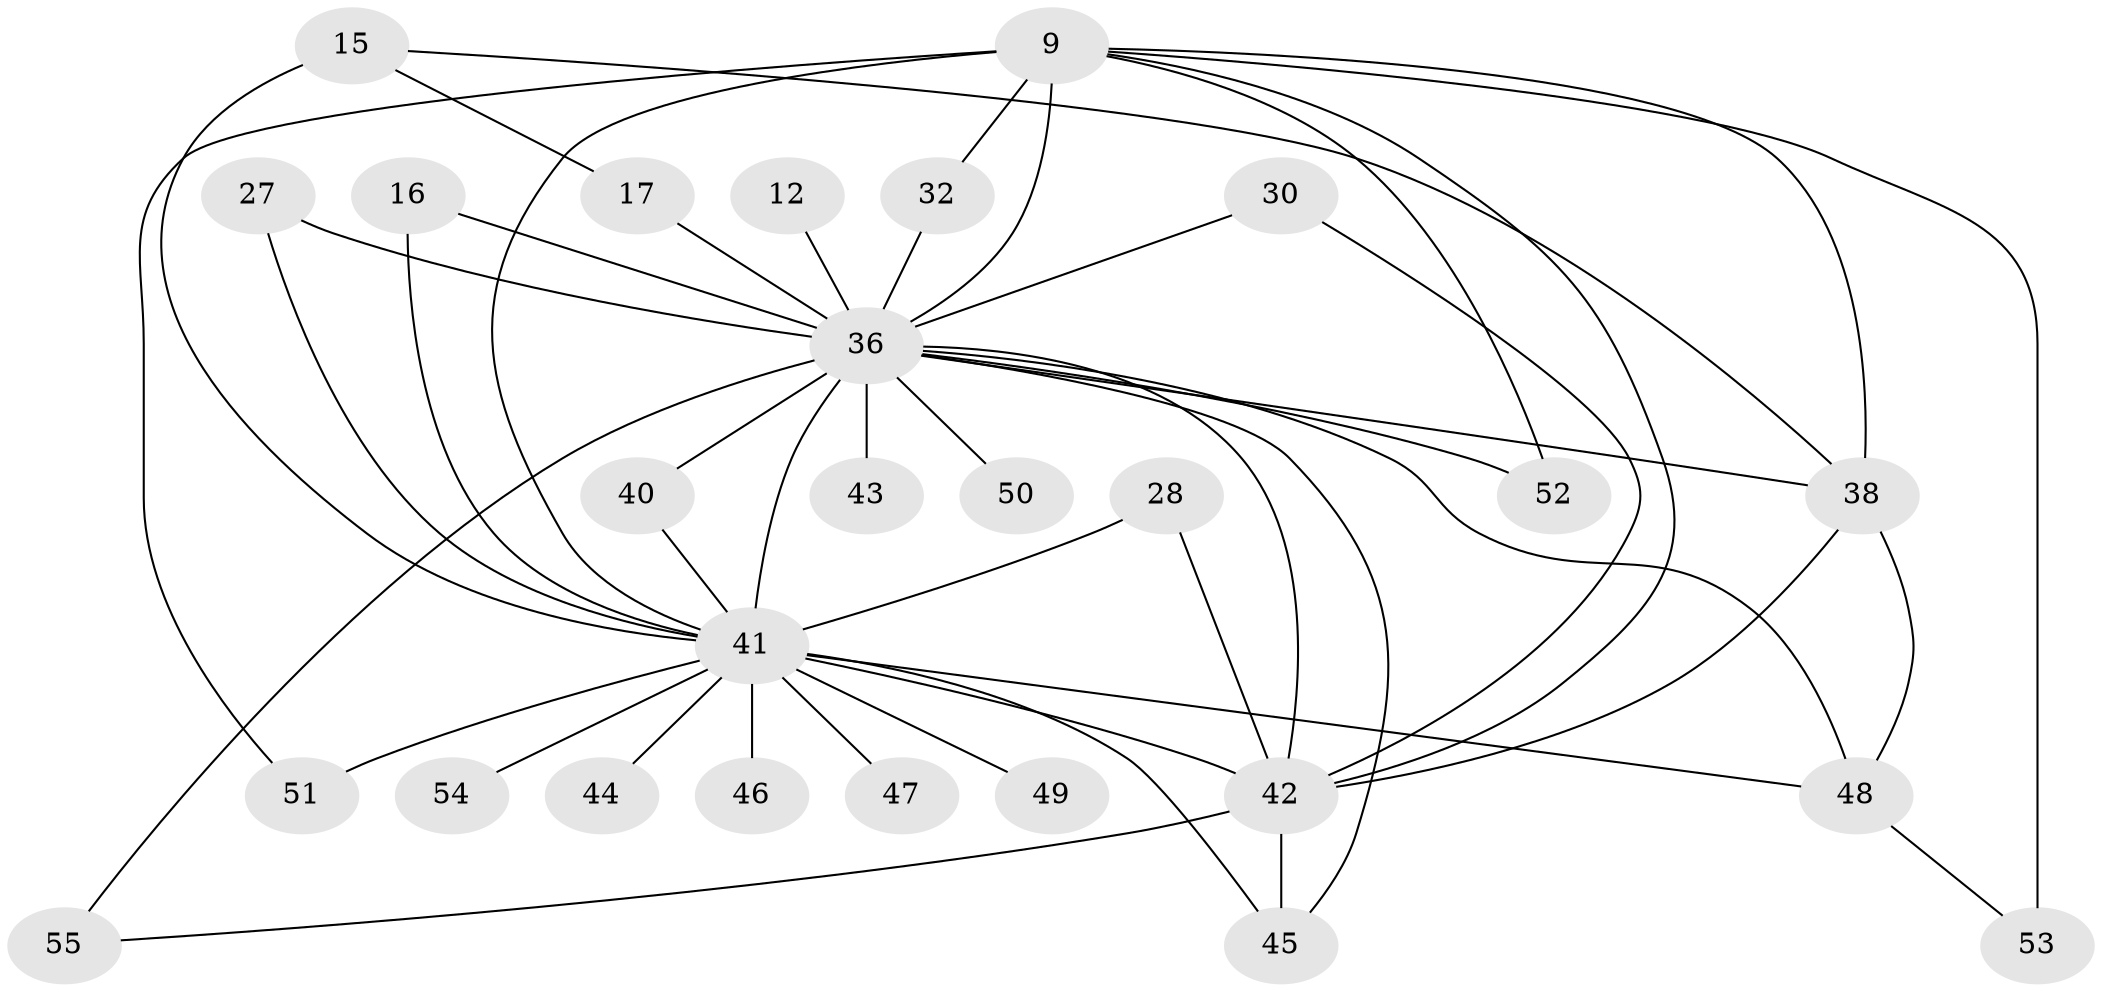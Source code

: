 // original degree distribution, {12: 0.03636363636363636, 19: 0.01818181818181818, 15: 0.05454545454545454, 11: 0.01818181818181818, 20: 0.01818181818181818, 13: 0.01818181818181818, 25: 0.01818181818181818, 2: 0.5272727272727272, 4: 0.09090909090909091, 3: 0.18181818181818182, 5: 0.01818181818181818}
// Generated by graph-tools (version 1.1) at 2025/46/03/09/25 04:46:00]
// undirected, 27 vertices, 47 edges
graph export_dot {
graph [start="1"]
  node [color=gray90,style=filled];
  9 [super="+6"];
  12;
  15;
  16;
  17;
  27;
  28;
  30;
  32;
  36 [super="+33+31+8"];
  38 [super="+25+29"];
  40;
  41 [super="+11+14+5"];
  42 [super="+18+19+39+4"];
  43;
  44;
  45 [super="+21"];
  46;
  47;
  48 [super="+23+13"];
  49;
  50;
  51 [super="+22"];
  52;
  53 [super="+34"];
  54;
  55 [super="+37+35"];
  9 -- 32;
  9 -- 52;
  9 -- 53 [weight=2];
  9 -- 51;
  9 -- 41 [weight=6];
  9 -- 42 [weight=4];
  9 -- 36 [weight=6];
  9 -- 38;
  12 -- 36 [weight=2];
  15 -- 17;
  15 -- 41 [weight=2];
  15 -- 38;
  16 -- 41;
  16 -- 36;
  17 -- 36;
  27 -- 41;
  27 -- 36;
  28 -- 41;
  28 -- 42;
  30 -- 42;
  30 -- 36;
  32 -- 36;
  36 -- 41 [weight=14];
  36 -- 42 [weight=9];
  36 -- 40;
  36 -- 43 [weight=2];
  36 -- 45;
  36 -- 48;
  36 -- 50 [weight=2];
  36 -- 52;
  36 -- 55 [weight=4];
  36 -- 38;
  38 -- 48;
  38 -- 42;
  40 -- 41;
  41 -- 44;
  41 -- 46;
  41 -- 47;
  41 -- 48 [weight=3];
  41 -- 49 [weight=2];
  41 -- 51 [weight=2];
  41 -- 54 [weight=2];
  41 -- 45;
  41 -- 42 [weight=8];
  42 -- 45;
  42 -- 55;
  48 -- 53;
}
